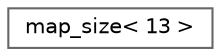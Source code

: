 digraph "类继承关系图"
{
 // LATEX_PDF_SIZE
  bgcolor="transparent";
  edge [fontname=Helvetica,fontsize=10,labelfontname=Helvetica,labelfontsize=10];
  node [fontname=Helvetica,fontsize=10,shape=box,height=0.2,width=0.4];
  rankdir="LR";
  Node0 [id="Node000000",label="map_size\< 13 \>",height=0.2,width=0.4,color="grey40", fillcolor="white", style="filled",URL="$structmap__size_3_0113_01_4.html",tooltip=" "];
}
